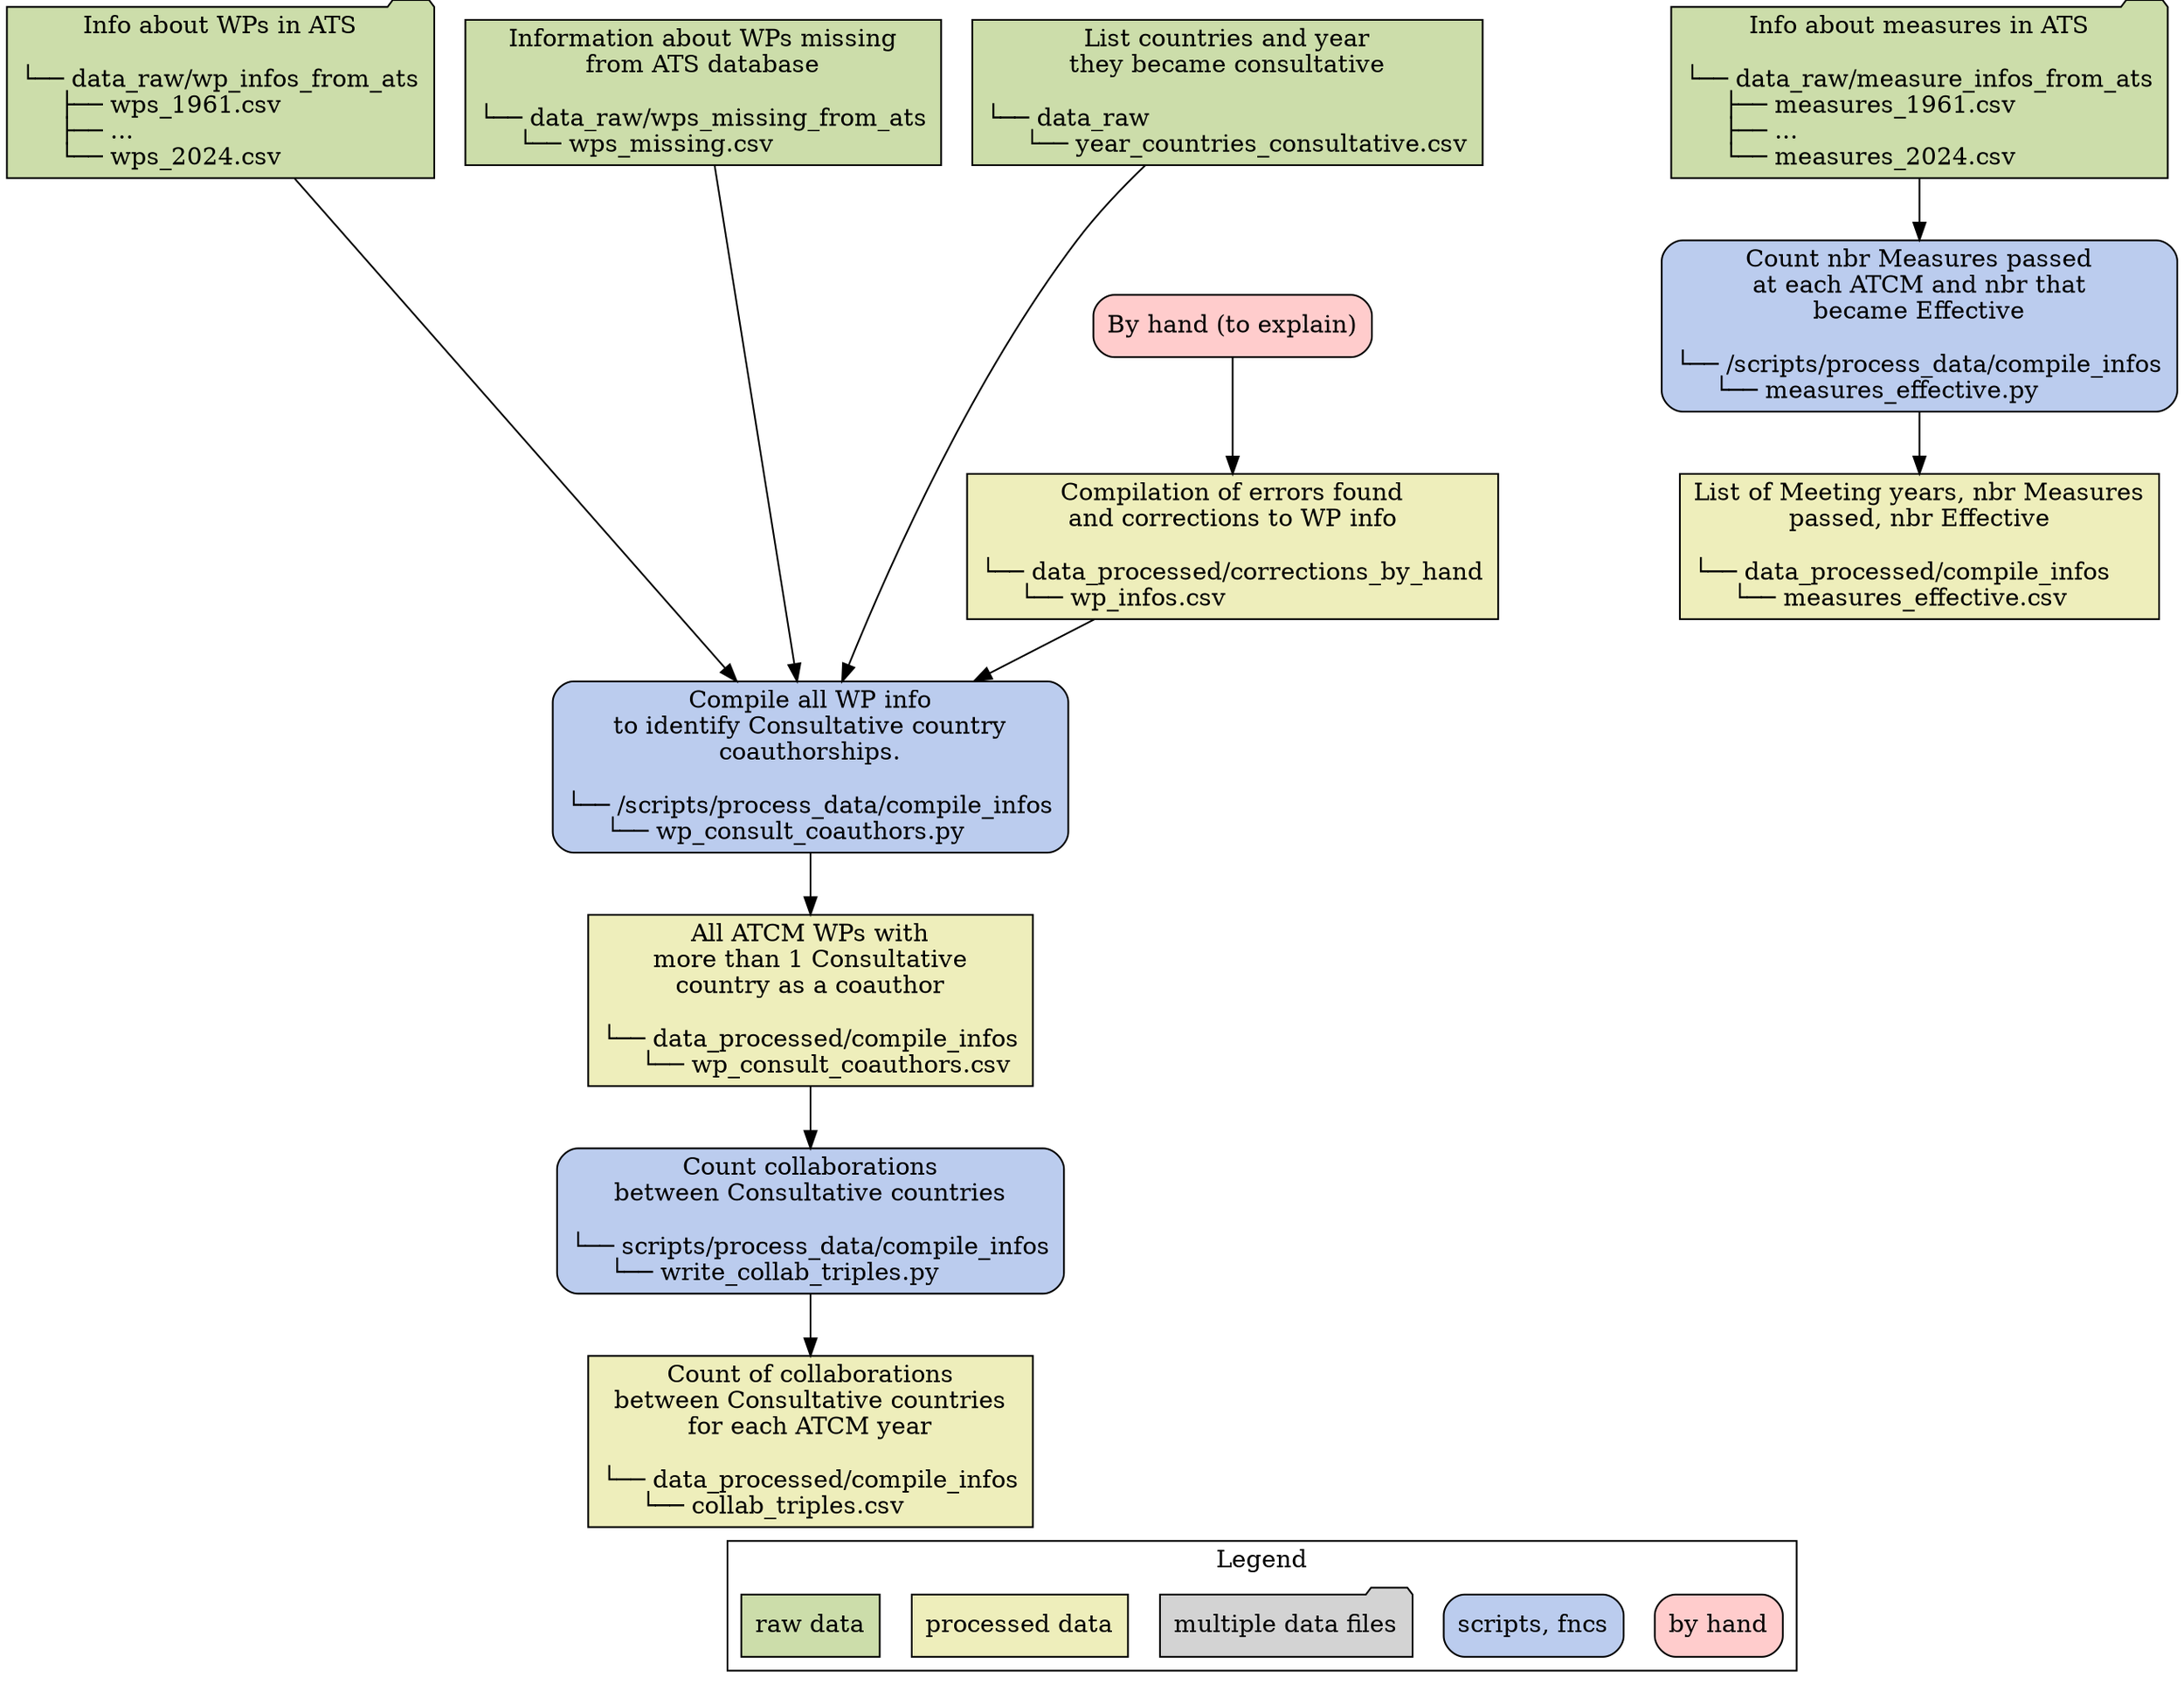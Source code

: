 digraph {
	graph [rankdir=TD];
	node [label="\N", shape=rectangle, color="black"];

    // legend - separate out at end
    subgraph cluster_legend {
        label="Legend";
        leg3 [label="by hand", fillcolor="#ffcccc", style="rounded, filled"];
        // leg5 [label="scripts, fncs w. LLM", fillcolor="#cceeff", style="rounded, filled"];
        leg2 [label="scripts, fncs", fillcolor="#bbccee", style="rounded, filled"];
        leg4 [label="multiple data files", fillcolor="lightgray", style="filled", shape=folder];
        leg1 [label="processed data", fillcolor="#eeeebb", style="filled"];
        leg0 [label="raw data", fillcolor="#ccddaa", style="filled"];
        {rank="same" leg1 leg0 leg4 leg2 leg3};
    }

    // nodes
    { // raw data
        rank="source"
        node [fillcolor="#ccddaa", style="filled"];
        wp_infos_ats [label="Info about WPs in ATS\n\l└── data_raw/wp_infos_from_ats\l     ├── wps_1961.csv\l     ├── ...\l     └── wps_2024.csv\l",shape="folder"];
        wps_missing_csv [label="Information about WPs missing\nfrom ATS database\n\l└── data_raw/wps_missing_from_ats\l     └── wps_missing.csv\l"];
        measure_infos_ats [label="Info about measures in ATS\n\l└── data_raw/measure_infos_from_ats\l     ├── measures_1961.csv\l     ├── ...\l     └── measures_2024.csv\l",shape="folder"];
        year_countries_consultative [label="List countries and year\nthey became consultative\n\l└── data_raw\l     └── year_countries_consultative.csv\l"];
        // measure_texts_ats [label="Full text of measures as\n found on ATS website\n\l├── measure_texts_from_ats\l│    ├── 1961\l│    │    ├── Recommendation_I.txt\l│    │    ├── Recommendation_II.txt\l│    │    ├── ...\l│    ├── ...\l│    ├── 2024\l",shape="folder"];
        // list_of_docs_pdf [label="Documents that provide\na list of documents\nsubmitted to each ATCM\n\l├── list_of_docs\l│    ├── list_of_docs_1961.pdf\l│    ├── ...\l│    ├── list_of_docs_2001.pdf\l",shape="folder"];
        // list_of_docs_csv [label="Info about each list of documents\nfound including nbr WPs listed.\n\n├── list_of_docs\l│    ├── list_of_docs.csv\l"];
        // wps_missing_template [label="A template listing year, meeting,\nID number of missing WPs.\n\nwps_missing_from_ats/\nwps_missing_template.csv"];
        // wp_pdfs [label="Working Paper PDFs\n\n└── wp_pdfs\l     ├── 1968\l     ├── 1989\l     ├── 1995\l     └── 1998\l",shape="folder"];
        // fr_pdfs [label="Final Report PDFs\n\n└── fr_pdfs\l     ├── ATCM1_fr001_e.pdf\l     ├── ...\l     └── ATCM45_fr001_e.pdf\l",shape="folder"];
        // ATCMs [label="List ATCMs incl. year, name\n\nATCMs.csv"];
    }
    { // scripts and functions
        node [style="rounded, filled"];
        { // No LLM
            node [fillcolor="#bbccee"];
            compile_wp_consult_coauthors [label="Compile all WP info\nto identify Consultative country\ncoauthorships.\n\l└── /scripts/process_data/compile_infos\l     └── wp_consult_coauthors.py\l"];
            compile_measures_effective [label="Count nbr Measures passed\nat each ATCM and nbr that\nbecame Effective\n\l└── /scripts/process_data/compile_infos\l     └── measures_effective.py\l"];
            write_collab_triples [label="Count collaborations\nbetween Consultative countries\n\l└── scripts/process_data/compile_infos\l     └── write_collab_triples.py\l"];
        }
        { // LLM
            node [fillcolor="#cceeff"];
        }
    }
    { // processed-data nodes
        node [fillcolor="#eeeebb", style="filled"];
        wp_consult_coauthors [label="All ATCM WPs with\nmore than 1 Consultative\ncountry as a coauthor\n\l└── data_processed/compile_infos\l     └── wp_consult_coauthors.csv\l"];
        corrns_wps [label="Compilation of errors found\nand corrections to WP info\n\l└── data_processed/corrections_by_hand\l     └── wp_infos.csv\l"];
        measures_effective [label="List of Meeting years, nbr Measures\npassed, nbr Effective\n\l└── data_processed/compile_infos\l     └── measures_effective.csv\l"];
        collab_triples [label="Count of collaborations\nbetween Consultative countries\nfor each ATCM year\n\l└── data_processed/compile_infos\l     └── collab_triples.csv\l"];
    }
    { // by hand
        node [fillcolor="#ffcccc", style="rounded, filled"];
        make_corrns_wps [label="By hand (to explain)"];
    }
    { // Result
        node [shape="plaintext"];
        // dot_graph [label="Graph of connections between\n WPs, Recs, past and future meetings", fontsize="16"];
    }

    // connections
    make_corrns_wps -> corrns_wps;
    {wp_infos_ats wps_missing_csv corrns_wps year_countries_consultative} -> compile_wp_consult_coauthors -> wp_consult_coauthors;
    measure_infos_ats -> compile_measures_effective -> measures_effective;
    wp_consult_coauthors -> write_collab_triples -> collab_triples;

    // legend at bottom
    collab_triples -> leg0 [style="invis"];
}
